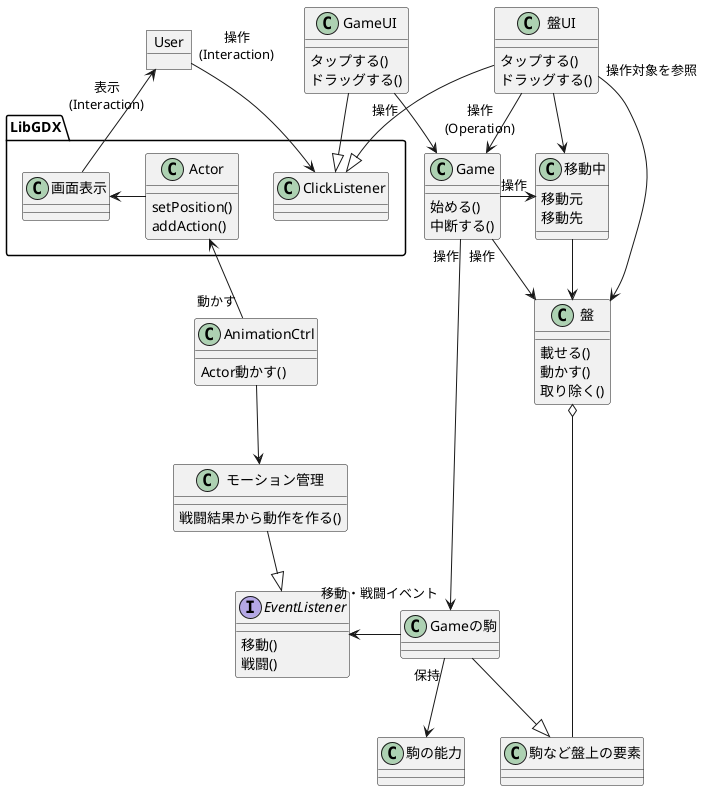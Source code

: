 @startuml

object User
class Game{
始める()
中断する()
}
class 盤UI{
タップする()
ドラッグする()
}
class GameUI{
タップする()
ドラッグする()
}
package LibGDX{
Actor -> 画面表示
class ClickListener
class Actor{
setPosition()
addAction()
}
}
class 盤{
載せる()
動かす()
取り除く()
}
class 移動中{
移動元
移動先
}
interface EventListener{
移動()
戦闘()
}

class モーション管理{
戦闘結果から動作を作る()
}
class AnimationCtrl{
Actor動かす()
}
User "操作\n(Interaction)" --> ClickListener
盤UI --|> ClickListener
GameUI --|> ClickListener
GameUI "操作"--> Game
盤UI "操作\n(Operation)"--> Game
盤UI "操作対象を参照"--> 盤
盤UI --> 移動中
移動中 --> 盤
Game  "操作"--> 盤
Game  "操作"--> Gameの駒
Game  "操作"-right-> 移動中
盤 o-- 駒など盤上の要素
Gameの駒 --|> 駒など盤上の要素
Gameの駒 "移動・戦闘イベント"-left-> EventListener
Gameの駒 "保持"--> 駒の能力
モーション管理 --|> EventListener
AnimationCtrl --> モーション管理
AnimationCtrl "動かす"-up-> Actor
画面表示  -up->"表示\n(Interaction)" User
@enduml
